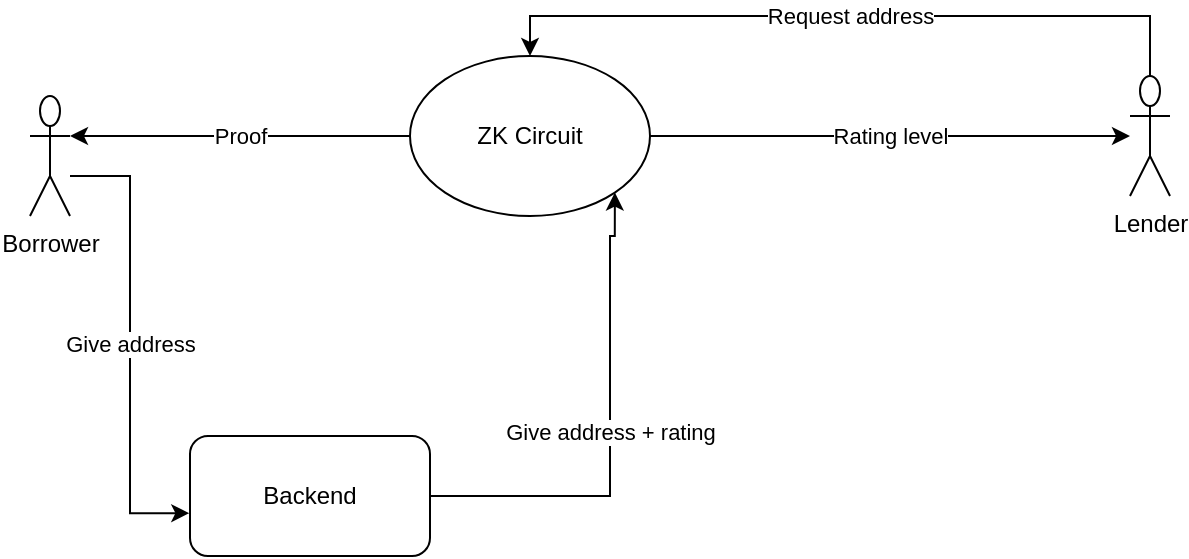 <mxfile version="22.0.8" type="device">
  <diagram id="W_TCu5BtP4deTzKrztbN" name="Page-1">
    <mxGraphModel dx="1050" dy="577" grid="1" gridSize="10" guides="1" tooltips="1" connect="1" arrows="1" fold="1" page="1" pageScale="1" pageWidth="850" pageHeight="1100" math="0" shadow="0">
      <root>
        <mxCell id="0" />
        <mxCell id="1" parent="0" />
        <mxCell id="A8BgsI0UOJrtvhFvhspc-1" value="Borrower" style="shape=umlActor;verticalLabelPosition=bottom;verticalAlign=top;html=1;outlineConnect=0;" parent="1" vertex="1">
          <mxGeometry x="60" y="290" width="20" height="60" as="geometry" />
        </mxCell>
        <mxCell id="nd8Z7lJuWO7qZR5yDIBj-10" value="Give address + rating" style="edgeStyle=orthogonalEdgeStyle;rounded=0;orthogonalLoop=1;jettySize=auto;html=1;entryX=1;entryY=1;entryDx=0;entryDy=0;" edge="1" parent="1" source="A8BgsI0UOJrtvhFvhspc-2" target="A8BgsI0UOJrtvhFvhspc-6">
          <mxGeometry relative="1" as="geometry">
            <Array as="points">
              <mxPoint x="350" y="490" />
              <mxPoint x="350" y="360" />
              <mxPoint x="352" y="360" />
            </Array>
          </mxGeometry>
        </mxCell>
        <mxCell id="A8BgsI0UOJrtvhFvhspc-2" value="Backend" style="rounded=1;whiteSpace=wrap;html=1;" parent="1" vertex="1">
          <mxGeometry x="140" y="460" width="120" height="60" as="geometry" />
        </mxCell>
        <mxCell id="nd8Z7lJuWO7qZR5yDIBj-4" value="Rating level" style="edgeStyle=orthogonalEdgeStyle;rounded=0;orthogonalLoop=1;jettySize=auto;html=1;" edge="1" parent="1" source="A8BgsI0UOJrtvhFvhspc-6" target="nd8Z7lJuWO7qZR5yDIBj-1">
          <mxGeometry relative="1" as="geometry" />
        </mxCell>
        <mxCell id="A8BgsI0UOJrtvhFvhspc-6" value="ZK Circuit" style="ellipse;whiteSpace=wrap;html=1;" parent="1" vertex="1">
          <mxGeometry x="250" y="270" width="120" height="80" as="geometry" />
        </mxCell>
        <mxCell id="nd8Z7lJuWO7qZR5yDIBj-8" value="Request address" style="edgeStyle=orthogonalEdgeStyle;rounded=0;orthogonalLoop=1;jettySize=auto;html=1;entryX=0.5;entryY=0;entryDx=0;entryDy=0;" edge="1" parent="1" source="nd8Z7lJuWO7qZR5yDIBj-1" target="A8BgsI0UOJrtvhFvhspc-6">
          <mxGeometry relative="1" as="geometry">
            <Array as="points">
              <mxPoint x="620" y="250" />
              <mxPoint x="310" y="250" />
            </Array>
          </mxGeometry>
        </mxCell>
        <mxCell id="nd8Z7lJuWO7qZR5yDIBj-1" value="Lender" style="shape=umlActor;verticalLabelPosition=bottom;verticalAlign=top;html=1;outlineConnect=0;" vertex="1" parent="1">
          <mxGeometry x="610" y="280" width="20" height="60" as="geometry" />
        </mxCell>
        <mxCell id="nd8Z7lJuWO7qZR5yDIBj-2" value="Give address" style="edgeStyle=orthogonalEdgeStyle;rounded=0;orthogonalLoop=1;jettySize=auto;html=1;entryX=-0.003;entryY=0.643;entryDx=0;entryDy=0;entryPerimeter=0;" edge="1" parent="1" source="A8BgsI0UOJrtvhFvhspc-1" target="A8BgsI0UOJrtvhFvhspc-2">
          <mxGeometry relative="1" as="geometry">
            <Array as="points">
              <mxPoint x="110" y="330" />
              <mxPoint x="110" y="499" />
            </Array>
          </mxGeometry>
        </mxCell>
        <mxCell id="nd8Z7lJuWO7qZR5yDIBj-6" value="Proof" style="edgeStyle=orthogonalEdgeStyle;rounded=0;orthogonalLoop=1;jettySize=auto;html=1;entryX=1;entryY=0.333;entryDx=0;entryDy=0;entryPerimeter=0;" edge="1" parent="1" source="A8BgsI0UOJrtvhFvhspc-6" target="A8BgsI0UOJrtvhFvhspc-1">
          <mxGeometry relative="1" as="geometry" />
        </mxCell>
      </root>
    </mxGraphModel>
  </diagram>
</mxfile>
